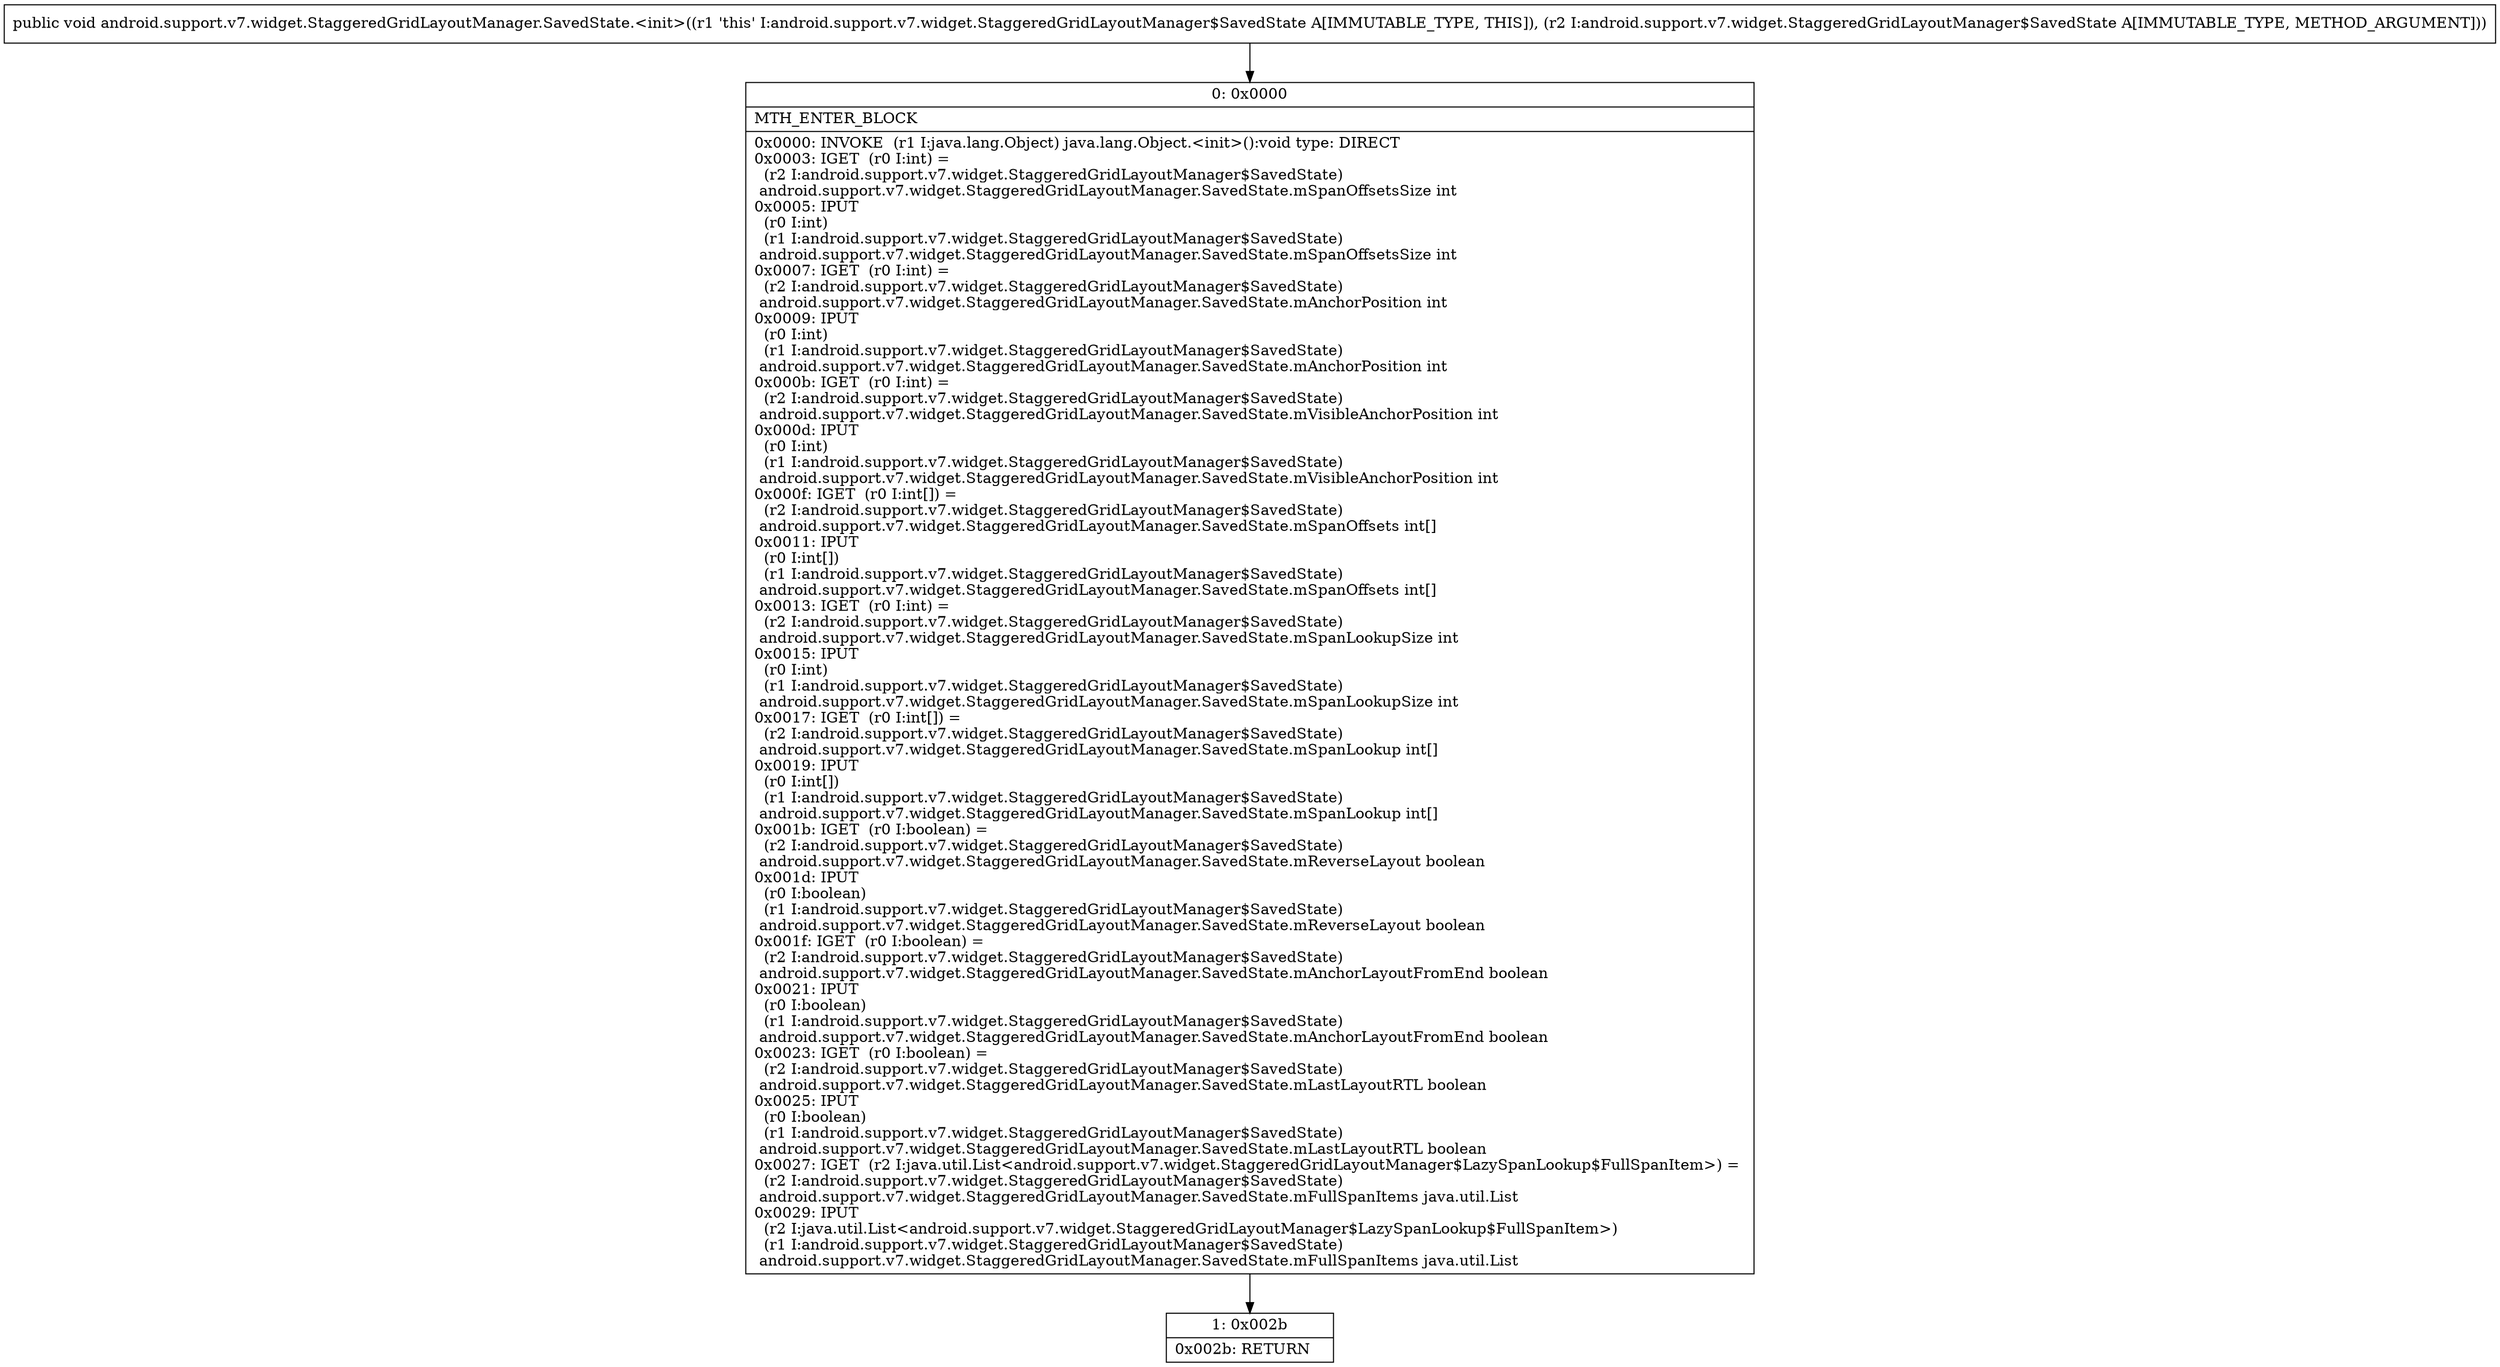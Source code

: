 digraph "CFG forandroid.support.v7.widget.StaggeredGridLayoutManager.SavedState.\<init\>(Landroid\/support\/v7\/widget\/StaggeredGridLayoutManager$SavedState;)V" {
Node_0 [shape=record,label="{0\:\ 0x0000|MTH_ENTER_BLOCK\l|0x0000: INVOKE  (r1 I:java.lang.Object) java.lang.Object.\<init\>():void type: DIRECT \l0x0003: IGET  (r0 I:int) = \l  (r2 I:android.support.v7.widget.StaggeredGridLayoutManager$SavedState)\l android.support.v7.widget.StaggeredGridLayoutManager.SavedState.mSpanOffsetsSize int \l0x0005: IPUT  \l  (r0 I:int)\l  (r1 I:android.support.v7.widget.StaggeredGridLayoutManager$SavedState)\l android.support.v7.widget.StaggeredGridLayoutManager.SavedState.mSpanOffsetsSize int \l0x0007: IGET  (r0 I:int) = \l  (r2 I:android.support.v7.widget.StaggeredGridLayoutManager$SavedState)\l android.support.v7.widget.StaggeredGridLayoutManager.SavedState.mAnchorPosition int \l0x0009: IPUT  \l  (r0 I:int)\l  (r1 I:android.support.v7.widget.StaggeredGridLayoutManager$SavedState)\l android.support.v7.widget.StaggeredGridLayoutManager.SavedState.mAnchorPosition int \l0x000b: IGET  (r0 I:int) = \l  (r2 I:android.support.v7.widget.StaggeredGridLayoutManager$SavedState)\l android.support.v7.widget.StaggeredGridLayoutManager.SavedState.mVisibleAnchorPosition int \l0x000d: IPUT  \l  (r0 I:int)\l  (r1 I:android.support.v7.widget.StaggeredGridLayoutManager$SavedState)\l android.support.v7.widget.StaggeredGridLayoutManager.SavedState.mVisibleAnchorPosition int \l0x000f: IGET  (r0 I:int[]) = \l  (r2 I:android.support.v7.widget.StaggeredGridLayoutManager$SavedState)\l android.support.v7.widget.StaggeredGridLayoutManager.SavedState.mSpanOffsets int[] \l0x0011: IPUT  \l  (r0 I:int[])\l  (r1 I:android.support.v7.widget.StaggeredGridLayoutManager$SavedState)\l android.support.v7.widget.StaggeredGridLayoutManager.SavedState.mSpanOffsets int[] \l0x0013: IGET  (r0 I:int) = \l  (r2 I:android.support.v7.widget.StaggeredGridLayoutManager$SavedState)\l android.support.v7.widget.StaggeredGridLayoutManager.SavedState.mSpanLookupSize int \l0x0015: IPUT  \l  (r0 I:int)\l  (r1 I:android.support.v7.widget.StaggeredGridLayoutManager$SavedState)\l android.support.v7.widget.StaggeredGridLayoutManager.SavedState.mSpanLookupSize int \l0x0017: IGET  (r0 I:int[]) = \l  (r2 I:android.support.v7.widget.StaggeredGridLayoutManager$SavedState)\l android.support.v7.widget.StaggeredGridLayoutManager.SavedState.mSpanLookup int[] \l0x0019: IPUT  \l  (r0 I:int[])\l  (r1 I:android.support.v7.widget.StaggeredGridLayoutManager$SavedState)\l android.support.v7.widget.StaggeredGridLayoutManager.SavedState.mSpanLookup int[] \l0x001b: IGET  (r0 I:boolean) = \l  (r2 I:android.support.v7.widget.StaggeredGridLayoutManager$SavedState)\l android.support.v7.widget.StaggeredGridLayoutManager.SavedState.mReverseLayout boolean \l0x001d: IPUT  \l  (r0 I:boolean)\l  (r1 I:android.support.v7.widget.StaggeredGridLayoutManager$SavedState)\l android.support.v7.widget.StaggeredGridLayoutManager.SavedState.mReverseLayout boolean \l0x001f: IGET  (r0 I:boolean) = \l  (r2 I:android.support.v7.widget.StaggeredGridLayoutManager$SavedState)\l android.support.v7.widget.StaggeredGridLayoutManager.SavedState.mAnchorLayoutFromEnd boolean \l0x0021: IPUT  \l  (r0 I:boolean)\l  (r1 I:android.support.v7.widget.StaggeredGridLayoutManager$SavedState)\l android.support.v7.widget.StaggeredGridLayoutManager.SavedState.mAnchorLayoutFromEnd boolean \l0x0023: IGET  (r0 I:boolean) = \l  (r2 I:android.support.v7.widget.StaggeredGridLayoutManager$SavedState)\l android.support.v7.widget.StaggeredGridLayoutManager.SavedState.mLastLayoutRTL boolean \l0x0025: IPUT  \l  (r0 I:boolean)\l  (r1 I:android.support.v7.widget.StaggeredGridLayoutManager$SavedState)\l android.support.v7.widget.StaggeredGridLayoutManager.SavedState.mLastLayoutRTL boolean \l0x0027: IGET  (r2 I:java.util.List\<android.support.v7.widget.StaggeredGridLayoutManager$LazySpanLookup$FullSpanItem\>) = \l  (r2 I:android.support.v7.widget.StaggeredGridLayoutManager$SavedState)\l android.support.v7.widget.StaggeredGridLayoutManager.SavedState.mFullSpanItems java.util.List \l0x0029: IPUT  \l  (r2 I:java.util.List\<android.support.v7.widget.StaggeredGridLayoutManager$LazySpanLookup$FullSpanItem\>)\l  (r1 I:android.support.v7.widget.StaggeredGridLayoutManager$SavedState)\l android.support.v7.widget.StaggeredGridLayoutManager.SavedState.mFullSpanItems java.util.List \l}"];
Node_1 [shape=record,label="{1\:\ 0x002b|0x002b: RETURN   \l}"];
MethodNode[shape=record,label="{public void android.support.v7.widget.StaggeredGridLayoutManager.SavedState.\<init\>((r1 'this' I:android.support.v7.widget.StaggeredGridLayoutManager$SavedState A[IMMUTABLE_TYPE, THIS]), (r2 I:android.support.v7.widget.StaggeredGridLayoutManager$SavedState A[IMMUTABLE_TYPE, METHOD_ARGUMENT])) }"];
MethodNode -> Node_0;
Node_0 -> Node_1;
}

